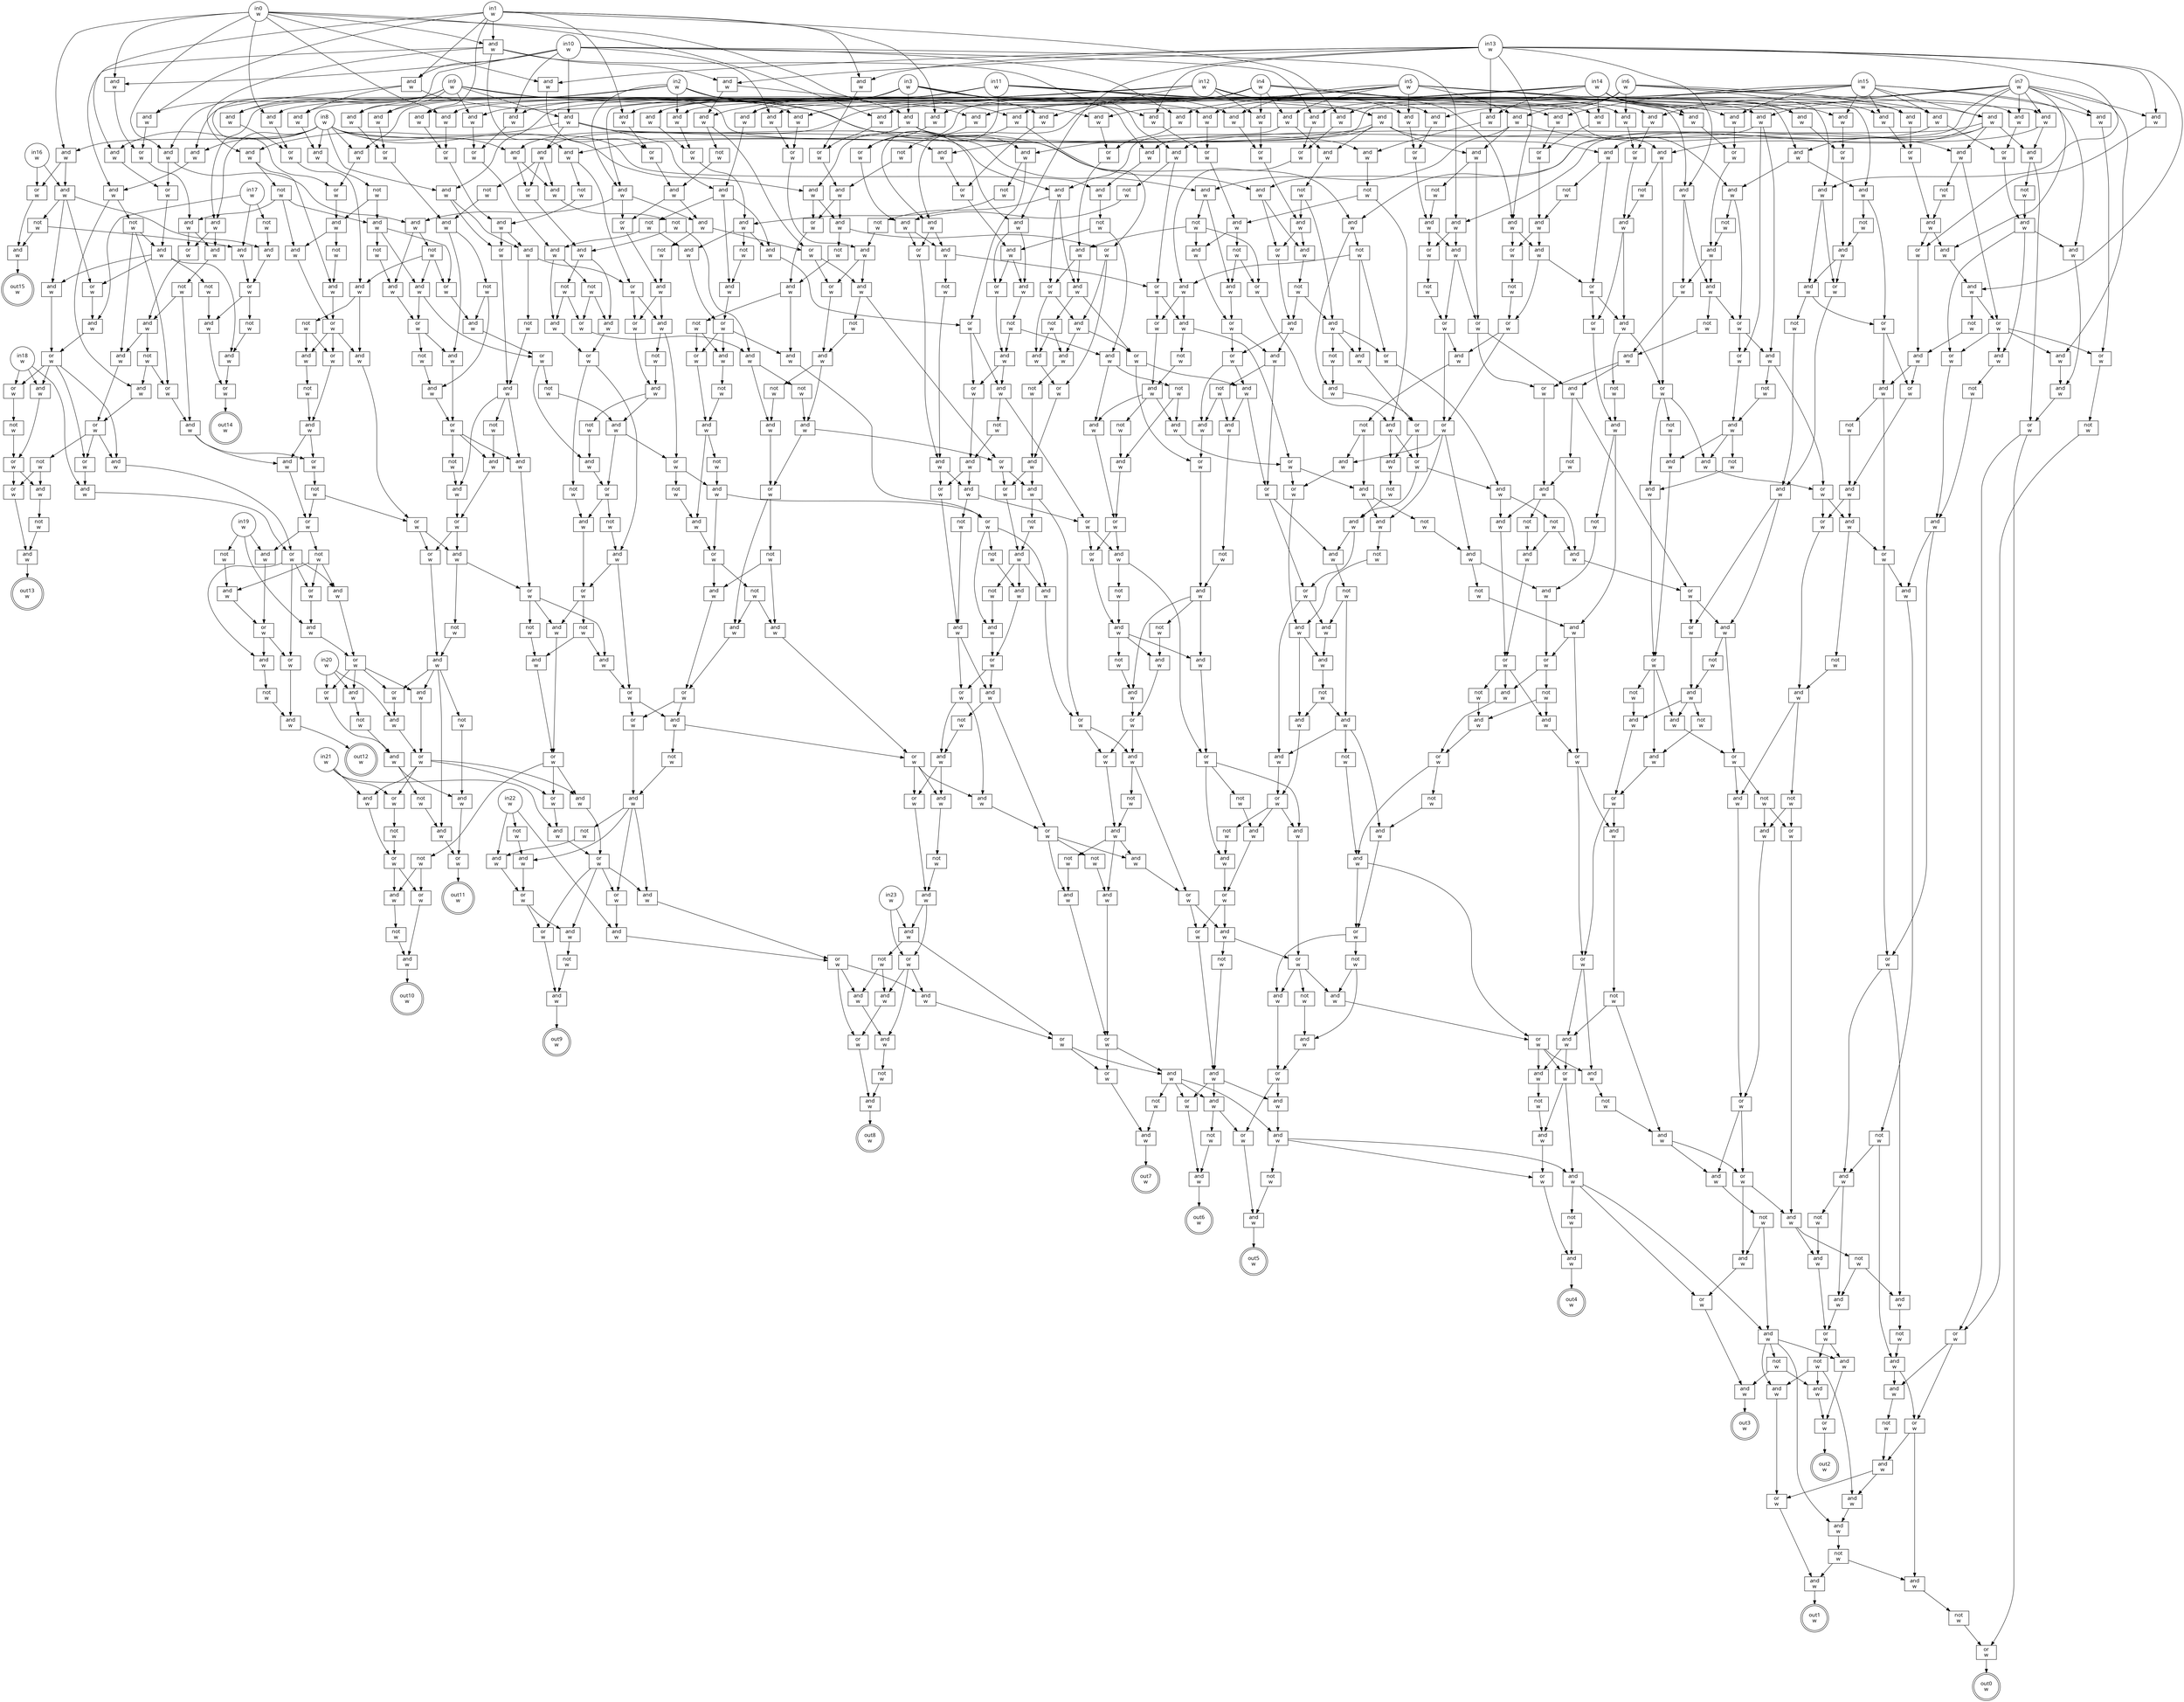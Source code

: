 digraph circuit{
	node [style = filled, fillcolor = white,shape=rect, fontname=geneva]
	g0 [label="in0\nw",shape=circle,fillcolor=white]
	g1 [label="in1\nw",shape=circle,fillcolor=white]
	g2 [label="in2\nw",shape=circle,fillcolor=white]
	g3 [label="in3\nw",shape=circle,fillcolor=white]
	g4 [label="in4\nw",shape=circle,fillcolor=white]
	g5 [label="in5\nw",shape=circle,fillcolor=white]
	g6 [label="in6\nw",shape=circle,fillcolor=white]
	g7 [label="in7\nw",shape=circle,fillcolor=white]
	g8 [label="in8\nw",shape=circle,fillcolor=white]
	g9 [label="in9\nw",shape=circle,fillcolor=white]
	g10 [label="in10\nw",shape=circle,fillcolor=white]
	g11 [label="in11\nw",shape=circle,fillcolor=white]
	g12 [label="in12\nw",shape=circle,fillcolor=white]
	g13 [label="in13\nw",shape=circle,fillcolor=white]
	g14 [label="in14\nw",shape=circle,fillcolor=white]
	g15 [label="in15\nw",shape=circle,fillcolor=white]
	g16 [label="in16\nw",shape=circle,fillcolor=white]
	g17 [label="in17\nw",shape=circle,fillcolor=white]
	g18 [label="in18\nw",shape=circle,fillcolor=white]
	g19 [label="in19\nw",shape=circle,fillcolor=white]
	g20 [label="in20\nw",shape=circle,fillcolor=white]
	g21 [label="in21\nw",shape=circle,fillcolor=white]
	g22 [label="in22\nw",shape=circle,fillcolor=white]
	g23 [label="in23\nw",shape=circle,fillcolor=white]
	g24 [label="not\nw",fillcolor=white]
	g25 [label="not\nw",fillcolor=white]
	g26 [label="not\nw",fillcolor=white]
	g27 [label="and\nw",fillcolor=white]
	g28 [label="and\nw",fillcolor=white]
	g29 [label="and\nw",fillcolor=white]
	g30 [label="and\nw",fillcolor=white]
	g31 [label="and\nw",fillcolor=white]
	g32 [label="and\nw",fillcolor=white]
	g33 [label="and\nw",fillcolor=white]
	g34 [label="and\nw",fillcolor=white]
	g35 [label="and\nw",fillcolor=white]
	g36 [label="and\nw",fillcolor=white]
	g37 [label="and\nw",fillcolor=white]
	g38 [label="and\nw",fillcolor=white]
	g39 [label="and\nw",fillcolor=white]
	g40 [label="and\nw",fillcolor=white]
	g41 [label="and\nw",fillcolor=white]
	g42 [label="and\nw",fillcolor=white]
	g43 [label="and\nw",fillcolor=white]
	g44 [label="or\nw",fillcolor=white]
	g45 [label="and\nw",fillcolor=white]
	g46 [label="and\nw",fillcolor=white]
	g47 [label="or\nw",fillcolor=white]
	g48 [label="and\nw",fillcolor=white]
	g49 [label="and\nw",fillcolor=white]
	g50 [label="not\nw",fillcolor=white]
	g51 [label="and\nw",fillcolor=white]
	g52 [label="and\nw",fillcolor=white]
	g53 [label="not\nw",fillcolor=white]
	g54 [label="and\nw",fillcolor=white]
	g55 [label="and\nw",fillcolor=white]
	g56 [label="and\nw",fillcolor=white]
	g57 [label="and\nw",fillcolor=white]
	g58 [label="and\nw",fillcolor=white]
	g59 [label="and\nw",fillcolor=white]
	g60 [label="and\nw",fillcolor=white]
	g61 [label="or\nw",fillcolor=white]
	g62 [label="and\nw",fillcolor=white]
	g63 [label="and\nw",fillcolor=white]
	g64 [label="not\nw",fillcolor=white]
	g65 [label="and\nw",fillcolor=white]
	g66 [label="and\nw",fillcolor=white]
	g67 [label="not\nw",fillcolor=white]
	g68 [label="and\nw",fillcolor=white]
	g69 [label="not\nw",fillcolor=white]
	g70 [label="and\nw",fillcolor=white]
	g71 [label="and\nw",fillcolor=white]
	g72 [label="or\nw",fillcolor=white]
	g73 [label="and\nw",fillcolor=white]
	g74 [label="and\nw",fillcolor=white]
	g75 [label="or\nw",fillcolor=white]
	g76 [label="or\nw",fillcolor=white]
	g77 [label="not\nw",fillcolor=white]
	g78 [label="or\nw",fillcolor=white]
	g79 [label="and\nw",fillcolor=white]
	g80 [label="and\nw",fillcolor=white]
	g81 [label="and\nw",fillcolor=white]
	g82 [label="or\nw",fillcolor=white]
	g83 [label="and\nw",fillcolor=white]
	g84 [label="and\nw",fillcolor=white]
	g85 [label="and\nw",fillcolor=white]
	g86 [label="or\nw",fillcolor=white]
	g87 [label="and\nw",fillcolor=white]
	g88 [label="not\nw",fillcolor=white]
	g89 [label="or\nw",fillcolor=white]
	g90 [label="and\nw",fillcolor=white]
	g91 [label="or\nw",fillcolor=white]
	g92 [label="not\nw",fillcolor=white]
	g93 [label="and\nw",fillcolor=white]
	g94 [label="and\nw",fillcolor=white]
	g95 [label="or\nw",fillcolor=white]
	g96 [label="or\nw",fillcolor=white]
	g97 [label="not\nw",fillcolor=white]
	g98 [label="or\nw",fillcolor=white]
	g99 [label="and\nw",fillcolor=white]
	g100 [label="and\nw",fillcolor=white]
	g101 [label="and\nw",fillcolor=white]
	g102 [label="and\nw",fillcolor=white]
	g103 [label="or\nw",fillcolor=white]
	g104 [label="and\nw",fillcolor=white]
	g105 [label="and\nw",fillcolor=white]
	g106 [label="or\nw",fillcolor=white]
	g107 [label="and\nw",fillcolor=white]
	g108 [label="not\nw",fillcolor=white]
	g109 [label="and\nw",fillcolor=white]
	g110 [label="not\nw",fillcolor=white]
	g111 [label="and\nw",fillcolor=white]
	g112 [label="and\nw",fillcolor=white]
	g113 [label="not\nw",fillcolor=white]
	g114 [label="and\nw",fillcolor=white]
	g115 [label="and\nw",fillcolor=white]
	g116 [label="or\nw",fillcolor=white]
	g117 [label="and\nw",fillcolor=white]
	g118 [label="or\nw",fillcolor=white]
	g119 [label="and\nw",fillcolor=white]
	g120 [label="not\nw",fillcolor=white]
	g121 [label="and\nw",fillcolor=white]
	g122 [label="and\nw",fillcolor=white]
	g123 [label="not\nw",fillcolor=white]
	g124 [label="and\nw",fillcolor=white]
	g125 [label="and\nw",fillcolor=white]
	g126 [label="and\nw",fillcolor=white]
	g127 [label="and\nw",fillcolor=white]
	g128 [label="not\nw",fillcolor=white]
	g129 [label="and\nw",fillcolor=white]
	g130 [label="or\nw",fillcolor=white]
	g131 [label="and\nw",fillcolor=white]
	g132 [label="and\nw",fillcolor=white]
	g133 [label="or\nw",fillcolor=white]
	g134 [label="and\nw",fillcolor=white]
	g135 [label="not\nw",fillcolor=white]
	g136 [label="or\nw",fillcolor=white]
	g137 [label="and\nw",fillcolor=white]
	g138 [label="not\nw",fillcolor=white]
	g139 [label="or\nw",fillcolor=white]
	g140 [label="and\nw",fillcolor=white]
	g141 [label="and\nw",fillcolor=white]
	g142 [label="and\nw",fillcolor=white]
	g143 [label="and\nw",fillcolor=white]
	g144 [label="or\nw",fillcolor=white]
	g145 [label="and\nw",fillcolor=white]
	g146 [label="and\nw",fillcolor=white]
	g147 [label="not\nw",fillcolor=white]
	g148 [label="and\nw",fillcolor=white]
	g149 [label="not\nw",fillcolor=white]
	g150 [label="and\nw",fillcolor=white]
	g151 [label="and\nw",fillcolor=white]
	g152 [label="or\nw",fillcolor=white]
	g153 [label="and\nw",fillcolor=white]
	g154 [label="and\nw",fillcolor=white]
	g155 [label="not\nw",fillcolor=white]
	g156 [label="and\nw",fillcolor=white]
	g157 [label="and\nw",fillcolor=white]
	g158 [label="and\nw",fillcolor=white]
	g159 [label="and\nw",fillcolor=white]
	g160 [label="or\nw",fillcolor=white]
	g161 [label="and\nw",fillcolor=white]
	g162 [label="not\nw",fillcolor=white]
	g163 [label="and\nw",fillcolor=white]
	g164 [label="and\nw",fillcolor=white]
	g165 [label="or\nw",fillcolor=white]
	g166 [label="or\nw",fillcolor=white]
	g167 [label="and\nw",fillcolor=white]
	g168 [label="not\nw",fillcolor=white]
	g169 [label="and\nw",fillcolor=white]
	g170 [label="not\nw",fillcolor=white]
	g171 [label="not\nw",fillcolor=white]
	g172 [label="or\nw",fillcolor=white]
	g173 [label="and\nw",fillcolor=white]
	g174 [label="and\nw",fillcolor=white]
	g175 [label="not\nw",fillcolor=white]
	g176 [label="or\nw",fillcolor=white]
	g177 [label="and\nw",fillcolor=white]
	g178 [label="not\nw",fillcolor=white]
	g179 [label="and\nw",fillcolor=white]
	g180 [label="and\nw",fillcolor=white]
	g181 [label="and\nw",fillcolor=white]
	g182 [label="and\nw",fillcolor=white]
	g183 [label="or\nw",fillcolor=white]
	g184 [label="and\nw",fillcolor=white]
	g185 [label="and\nw",fillcolor=white]
	g186 [label="and\nw",fillcolor=white]
	g187 [label="not\nw",fillcolor=white]
	g188 [label="or\nw",fillcolor=white]
	g189 [label="and\nw",fillcolor=white]
	g190 [label="and\nw",fillcolor=white]
	g191 [label="not\nw",fillcolor=white]
	g192 [label="and\nw",fillcolor=white]
	g193 [label="or\nw",fillcolor=white]
	g194 [label="not\nw",fillcolor=white]
	g195 [label="or\nw",fillcolor=white]
	g196 [label="and\nw",fillcolor=white]
	g197 [label="not\nw",fillcolor=white]
	g198 [label="not\nw",fillcolor=white]
	g199 [label="and\nw",fillcolor=white]
	g200 [label="not\nw",fillcolor=white]
	g201 [label="and\nw",fillcolor=white]
	g202 [label="not\nw",fillcolor=white]
	g203 [label="and\nw",fillcolor=white]
	g204 [label="not\nw",fillcolor=white]
	g205 [label="and\nw",fillcolor=white]
	g206 [label="not\nw",fillcolor=white]
	g207 [label="and\nw",fillcolor=white]
	g208 [label="or\nw",fillcolor=white]
	g209 [label="and\nw",fillcolor=white]
	g210 [label="and\nw",fillcolor=white]
	g211 [label="and\nw",fillcolor=white]
	g212 [label="or\nw",fillcolor=white]
	g213 [label="not\nw",fillcolor=white]
	g214 [label="and\nw",fillcolor=white]
	g215 [label="or\nw",fillcolor=white]
	g216 [label="and\nw",fillcolor=white]
	g217 [label="and\nw",fillcolor=white]
	g218 [label="not\nw",fillcolor=white]
	g219 [label="and\nw",fillcolor=white]
	g220 [label="not\nw",fillcolor=white]
	g221 [label="or\nw",fillcolor=white]
	g222 [label="and\nw",fillcolor=white]
	g223 [label="and\nw",fillcolor=white]
	g224 [label="not\nw",fillcolor=white]
	g225 [label="or\nw",fillcolor=white]
	g226 [label="and\nw",fillcolor=white]
	g227 [label="and\nw",fillcolor=white]
	g228 [label="or\nw",fillcolor=white]
	g229 [label="and\nw",fillcolor=white]
	g230 [label="and\nw",fillcolor=white]
	g231 [label="not\nw",fillcolor=white]
	g232 [label="and\nw",fillcolor=white]
	g233 [label="or\nw",fillcolor=white]
	g234 [label="or\nw",fillcolor=white]
	g235 [label="and\nw",fillcolor=white]
	g236 [label="not\nw",fillcolor=white]
	g237 [label="and\nw",fillcolor=white]
	g238 [label="or\nw",fillcolor=white]
	g239 [label="and\nw",fillcolor=white]
	g240 [label="and\nw",fillcolor=white]
	g241 [label="or\nw",fillcolor=white]
	g242 [label="and\nw",fillcolor=white]
	g243 [label="and\nw",fillcolor=white]
	g244 [label="or\nw",fillcolor=white]
	g245 [label="and\nw",fillcolor=white]
	g246 [label="or\nw",fillcolor=white]
	g247 [label="and\nw",fillcolor=white]
	g248 [label="and\nw",fillcolor=white]
	g249 [label="or\nw",fillcolor=white]
	g250 [label="and\nw",fillcolor=white]
	g251 [label="or\nw",fillcolor=white]
	g252 [label="and\nw",fillcolor=white]
	g253 [label="not\nw",fillcolor=white]
	g254 [label="or\nw",fillcolor=white]
	g255 [label="and\nw",fillcolor=white]
	g256 [label="not\nw",fillcolor=white]
	g257 [label="not\nw",fillcolor=white]
	g258 [label="or\nw",fillcolor=white]
	g259 [label="and\nw",fillcolor=white]
	g260 [label="not\nw",fillcolor=white]
	g261 [label="not\nw",fillcolor=white]
	g262 [label="and\nw",fillcolor=white]
	g263 [label="or\nw",fillcolor=white]
	g264 [label="not\nw",fillcolor=white]
	g265 [label="not\nw",fillcolor=white]
	g266 [label="or\nw",fillcolor=white]
	g267 [label="and\nw",fillcolor=white]
	g268 [label="not\nw",fillcolor=white]
	g269 [label="or\nw",fillcolor=white]
	g270 [label="not\nw",fillcolor=white]
	g271 [label="or\nw",fillcolor=white]
	g272 [label="and\nw",fillcolor=white]
	g273 [label="not\nw",fillcolor=white]
	g274 [label="or\nw",fillcolor=white]
	g275 [label="and\nw",fillcolor=white]
	g276 [label="and\nw",fillcolor=white]
	g277 [label="and\nw",fillcolor=white]
	g278 [label="and\nw",fillcolor=white]
	g279 [label="and\nw",fillcolor=white]
	g280 [label="and\nw",fillcolor=white]
	g281 [label="not\nw",fillcolor=white]
	g282 [label="or\nw",fillcolor=white]
	g283 [label="and\nw",fillcolor=white]
	g284 [label="not\nw",fillcolor=white]
	g285 [label="and\nw",fillcolor=white]
	g286 [label="and\nw",fillcolor=white]
	g287 [label="not\nw",fillcolor=white]
	g288 [label="and\nw",fillcolor=white]
	g289 [label="or\nw",fillcolor=white]
	g290 [label="and\nw",fillcolor=white]
	g291 [label="not\nw",fillcolor=white]
	g292 [label="or\nw",fillcolor=white]
	g293 [label="and\nw",fillcolor=white]
	g294 [label="or\nw",fillcolor=white]
	g295 [label="and\nw",fillcolor=white]
	g296 [label="and\nw",fillcolor=white]
	g297 [label="not\nw",fillcolor=white]
	g298 [label="and\nw",fillcolor=white]
	g299 [label="or\nw",fillcolor=white]
	g300 [label="not\nw",fillcolor=white]
	g301 [label="and\nw",fillcolor=white]
	g302 [label="or\nw",fillcolor=white]
	g303 [label="and\nw",fillcolor=white]
	g304 [label="not\nw",fillcolor=white]
	g305 [label="or\nw",fillcolor=white]
	g306 [label="and\nw",fillcolor=white]
	g307 [label="and\nw",fillcolor=white]
	g308 [label="and\nw",fillcolor=white]
	g309 [label="or\nw",fillcolor=white]
	g310 [label="and\nw",fillcolor=white]
	g311 [label="not\nw",fillcolor=white]
	g312 [label="and\nw",fillcolor=white]
	g313 [label="or\nw",fillcolor=white]
	g314 [label="or\nw",fillcolor=white]
	g315 [label="not\nw",fillcolor=white]
	g316 [label="and\nw",fillcolor=white]
	g317 [label="or\nw",fillcolor=white]
	g318 [label="and\nw",fillcolor=white]
	g319 [label="and\nw",fillcolor=white]
	g320 [label="and\nw",fillcolor=white]
	g321 [label="and\nw",fillcolor=white]
	g322 [label="and\nw",fillcolor=white]
	g323 [label="or\nw",fillcolor=white]
	g324 [label="and\nw",fillcolor=white]
	g325 [label="and\nw",fillcolor=white]
	g326 [label="or\nw",fillcolor=white]
	g327 [label="and\nw",fillcolor=white]
	g328 [label="and\nw",fillcolor=white]
	g329 [label="not\nw",fillcolor=white]
	g330 [label="and\nw",fillcolor=white]
	g331 [label="and\nw",fillcolor=white]
	g332 [label="or\nw",fillcolor=white]
	g333 [label="not\nw",fillcolor=white]
	g334 [label="and\nw",fillcolor=white]
	g335 [label="or\nw",fillcolor=white]
	g336 [label="and\nw",fillcolor=white]
	g337 [label="not\nw",fillcolor=white]
	g338 [label="and\nw",fillcolor=white]
	g339 [label="and\nw",fillcolor=white]
	g340 [label="not\nw",fillcolor=white]
	g341 [label="and\nw",fillcolor=white]
	g342 [label="and\nw",fillcolor=white]
	g343 [label="or\nw",fillcolor=white]
	g344 [label="and\nw",fillcolor=white]
	g345 [label="and\nw",fillcolor=white]
	g346 [label="or\nw",fillcolor=white]
	g347 [label="and\nw",fillcolor=white]
	g348 [label="or\nw",fillcolor=white]
	g349 [label="not\nw",fillcolor=white]
	g350 [label="or\nw",fillcolor=white]
	g351 [label="not\nw",fillcolor=white]
	g352 [label="and\nw",fillcolor=white]
	g353 [label="or\nw",fillcolor=white]
	g354 [label="and\nw",fillcolor=white]
	g355 [label="and\nw",fillcolor=white]
	g356 [label="not\nw",fillcolor=white]
	g357 [label="and\nw",fillcolor=white]
	g358 [label="or\nw",fillcolor=white]
	g359 [label="and\nw",fillcolor=white]
	g360 [label="and\nw",fillcolor=white]
	g361 [label="or\nw",fillcolor=white]
	g362 [label="and\nw",fillcolor=white]
	g363 [label="or\nw",fillcolor=white]
	g364 [label="not\nw",fillcolor=white]
	g365 [label="not\nw",fillcolor=white]
	g366 [label="and\nw",fillcolor=white]
	g367 [label="or\nw",fillcolor=white]
	g368 [label="and\nw",fillcolor=white]
	g369 [label="not\nw",fillcolor=white]
	g370 [label="and\nw",fillcolor=white]
	g371 [label="or\nw",fillcolor=white]
	g372 [label="not\nw",fillcolor=white]
	g373 [label="and\nw",fillcolor=white]
	g374 [label="not\nw",fillcolor=white]
	g375 [label="and\nw",fillcolor=white]
	g376 [label="and\nw",fillcolor=white]
	g377 [label="not\nw",fillcolor=white]
	g378 [label="and\nw",fillcolor=white]
	g379 [label="not\nw",fillcolor=white]
	g380 [label="and\nw",fillcolor=white]
	g381 [label="not\nw",fillcolor=white]
	g382 [label="and\nw",fillcolor=white]
	g383 [label="or\nw",fillcolor=white]
	g384 [label="and\nw",fillcolor=white]
	g385 [label="and\nw",fillcolor=white]
	g386 [label="not\nw",fillcolor=white]
	g387 [label="or\nw",fillcolor=white]
	g388 [label="and\nw",fillcolor=white]
	g389 [label="and\nw",fillcolor=white]
	g390 [label="not\nw",fillcolor=white]
	g391 [label="and\nw",fillcolor=white]
	g392 [label="or\nw",fillcolor=white]
	g393 [label="or\nw",fillcolor=white]
	g394 [label="and\nw",fillcolor=white]
	g395 [label="and\nw",fillcolor=white]
	g396 [label="or\nw",fillcolor=white]
	g397 [label="not\nw",fillcolor=white]
	g398 [label="and\nw",fillcolor=white]
	g399 [label="not\nw",fillcolor=white]
	g400 [label="or\nw",fillcolor=white]
	g401 [label="and\nw",fillcolor=white]
	g402 [label="or\nw",fillcolor=white]
	g403 [label="and\nw",fillcolor=white]
	g404 [label="and\nw",fillcolor=white]
	g405 [label="or\nw",fillcolor=white]
	g406 [label="and\nw",fillcolor=white]
	g407 [label="and\nw",fillcolor=white]
	g408 [label="not\nw",fillcolor=white]
	g409 [label="or\nw",fillcolor=white]
	g410 [label="and\nw",fillcolor=white]
	g411 [label="not\nw",fillcolor=white]
	g412 [label="and\nw",fillcolor=white]
	g413 [label="or\nw",fillcolor=white]
	g414 [label="not\nw",fillcolor=white]
	g415 [label="or\nw",fillcolor=white]
	g416 [label="and\nw",fillcolor=white]
	g417 [label="or\nw",fillcolor=white]
	g418 [label="and\nw",fillcolor=white]
	g419 [label="not\nw",fillcolor=white]
	g420 [label="and\nw",fillcolor=white]
	g421 [label="or\nw",fillcolor=white]
	g422 [label="and\nw",fillcolor=white]
	g423 [label="not\nw",fillcolor=white]
	g424 [label="or\nw",fillcolor=white]
	g425 [label="and\nw",fillcolor=white]
	g426 [label="or\nw",fillcolor=white]
	g427 [label="and\nw",fillcolor=white]
	g428 [label="and\nw",fillcolor=white]
	g429 [label="or\nw",fillcolor=white]
	g430 [label="and\nw",fillcolor=white]
	g431 [label="not\nw",fillcolor=white]
	g432 [label="or\nw",fillcolor=white]
	g433 [label="and\nw",fillcolor=white]
	g434 [label="not\nw",fillcolor=white]
	g435 [label="and\nw",fillcolor=white]
	g436 [label="or\nw",fillcolor=white]
	g437 [label="and\nw",fillcolor=white]
	g438 [label="and\nw",fillcolor=white]
	g439 [label="or\nw",fillcolor=white]
	g440 [label="not\nw",fillcolor=white]
	g441 [label="or\nw",fillcolor=white]
	g442 [label="and\nw",fillcolor=white]
	g443 [label="and\nw",fillcolor=white]
	g444 [label="and\nw",fillcolor=white]
	g445 [label="not\nw",fillcolor=white]
	g446 [label="and\nw",fillcolor=white]
	g447 [label="or\nw",fillcolor=white]
	g448 [label="or\nw",fillcolor=white]
	g449 [label="and\nw",fillcolor=white]
	g450 [label="or\nw",fillcolor=white]
	g451 [label="not\nw",fillcolor=white]
	g452 [label="not\nw",fillcolor=white]
	g453 [label="and\nw",fillcolor=white]
	g454 [label="and\nw",fillcolor=white]
	g455 [label="or\nw",fillcolor=white]
	g456 [label="and\nw",fillcolor=white]
	g457 [label="and\nw",fillcolor=white]
	g458 [label="or\nw",fillcolor=white]
	g459 [label="and\nw",fillcolor=white]
	g460 [label="or\nw",fillcolor=white]
	g461 [label="not\nw",fillcolor=white]
	g462 [label="or\nw",fillcolor=white]
	g463 [label="not\nw",fillcolor=white]
	g464 [label="and\nw",fillcolor=white]
	g465 [label="or\nw",fillcolor=white]
	g466 [label="and\nw",fillcolor=white]
	g467 [label="or\nw",fillcolor=white]
	g468 [label="and\nw",fillcolor=white]
	g469 [label="and\nw",fillcolor=white]
	g470 [label="or\nw",fillcolor=white]
	g471 [label="and\nw",fillcolor=white]
	g472 [label="not\nw",fillcolor=white]
	g473 [label="or\nw",fillcolor=white]
	g474 [label="and\nw",fillcolor=white]
	g475 [label="and\nw",fillcolor=white]
	g476 [label="or\nw",fillcolor=white]
	g477 [label="not\nw",fillcolor=white]
	g478 [label="and\nw",fillcolor=white]
	g479 [label="or\nw",fillcolor=white]
	g480 [label="not\nw",fillcolor=white]
	g481 [label="not\nw",fillcolor=white]
	g482 [label="or\nw",fillcolor=white]
	g483 [label="and\nw",fillcolor=white]
	g484 [label="and\nw",fillcolor=white]
	g485 [label="not\nw",fillcolor=white]
	g486 [label="or\nw",fillcolor=white]
	g487 [label="and\nw",fillcolor=white]
	g488 [label="and\nw",fillcolor=white]
	g489 [label="or\nw",fillcolor=white]
	g490 [label="not\nw",fillcolor=white]
	g491 [label="not\nw",fillcolor=white]
	g492 [label="and\nw",fillcolor=white]
	g493 [label="or\nw",fillcolor=white]
	g494 [label="and\nw",fillcolor=white]
	g495 [label="not\nw",fillcolor=white]
	g496 [label="and\nw",fillcolor=white]
	g497 [label="or\nw",fillcolor=white]
	g498 [label="and\nw",fillcolor=white]
	g499 [label="not\nw",fillcolor=white]
	g500 [label="and\nw",fillcolor=white]
	g501 [label="or\nw",fillcolor=white]
	g502 [label="or\nw",fillcolor=white]
	g503 [label="and\nw",fillcolor=white]
	g504 [label="and\nw",fillcolor=white]
	g505 [label="or\nw",fillcolor=white]
	g506 [label="not\nw",fillcolor=white]
	g507 [label="and\nw",fillcolor=white]
	g508 [label="not\nw",fillcolor=white]
	g509 [label="or\nw",fillcolor=white]
	g510 [label="and\nw",fillcolor=white]
	g511 [label="and\nw",fillcolor=white]
	g512 [label="or\nw",fillcolor=white]
	g513 [label="and\nw",fillcolor=white]
	g514 [label="or\nw",fillcolor=white]
	g515 [label="and\nw",fillcolor=white]
	g516 [label="and\nw",fillcolor=white]
	g517 [label="or\nw",fillcolor=white]
	g518 [label="and\nw",fillcolor=white]
	g519 [label="and\nw",fillcolor=white]
	g520 [label="not\nw",fillcolor=white]
	g521 [label="or\nw",fillcolor=white]
	g522 [label="and\nw",fillcolor=white]
	g523 [label="and\nw",fillcolor=white]
	g524 [label="not\nw",fillcolor=white]
	g525 [label="or\nw",fillcolor=white]
	g526 [label="and\nw",fillcolor=white]
	g527 [label="not\nw",fillcolor=white]
	g528 [label="or\nw",fillcolor=white]
	g529 [label="and\nw",fillcolor=white]
	g530 [label="or\nw",fillcolor=white]
	g531 [label="and\nw",fillcolor=white]
	g532 [label="not\nw",fillcolor=white]
	g533 [label="or\nw",fillcolor=white]
	g534 [label="and\nw",fillcolor=white]
	g535 [label="and\nw",fillcolor=white]
	g536 [label="not\nw",fillcolor=white]
	g537 [label="or\nw",fillcolor=white]
	g538 [label="and\nw",fillcolor=white]
	g539 [label="not\nw",fillcolor=white]
	g540 [label="not\nw",fillcolor=white]
	g541 [label="or\nw",fillcolor=white]
	g542 [label="and\nw",fillcolor=white]
	g543 [label="and\nw",fillcolor=white]
	g544 [label="not\nw",fillcolor=white]
	g545 [label="or\nw",fillcolor=white]
	g546 [label="and\nw",fillcolor=white]
	g547 [label="not\nw",fillcolor=white]
	g548 [label="and\nw",fillcolor=white]
	g549 [label="and\nw",fillcolor=white]
	g550 [label="not\nw",fillcolor=white]
	g551 [label="and\nw",fillcolor=white]
	g552 [label="or\nw",fillcolor=white]
	g553 [label="and\nw",fillcolor=white]
	g554 [label="not\nw",fillcolor=white]
	g555 [label="and\nw",fillcolor=white]
	g556 [label="or\nw",fillcolor=white]
	g557 [label="and\nw",fillcolor=white]
	g558 [label="not\nw",fillcolor=white]
	g559 [label="or\nw",fillcolor=white]
	g560 [label="and\nw",fillcolor=white]
	g561 [label="and\nw",fillcolor=white]
	g562 [label="or\nw",fillcolor=white]
	g563 [label="and\nw",fillcolor=white]
	g564 [label="and\nw",fillcolor=white]
	g565 [label="or\nw",fillcolor=white]
	g566 [label="not\nw",fillcolor=white]
	g567 [label="and\nw",fillcolor=white]
	g568 [label="or\nw",fillcolor=white]
	g569 [label="and\nw",fillcolor=white]
	g570 [label="not\nw",fillcolor=white]
	g571 [label="or\nw",fillcolor=white]
	g572 [label="and\nw",fillcolor=white]
	g573 [label="and\nw",fillcolor=white]
	g574 [label="or\nw",fillcolor=white]
	g575 [label="or\nw",fillcolor=white]
	g576 [label="and\nw",fillcolor=white]
	g577 [label="and\nw",fillcolor=white]
	g578 [label="or\nw",fillcolor=white]
	g579 [label="not\nw",fillcolor=white]
	g580 [label="and\nw",fillcolor=white]
	g581 [label="or\nw",fillcolor=white]
	g582 [label="and\nw",fillcolor=white]
	g583 [label="or\nw",fillcolor=white]
	g584 [label="and\nw",fillcolor=white]
	g585 [label="and\nw",fillcolor=white]
	g586 [label="or\nw",fillcolor=white]
	g587 [label="and\nw",fillcolor=white]
	g588 [label="not\nw",fillcolor=white]
	g589 [label="or\nw",fillcolor=white]
	g590 [label="and\nw",fillcolor=white]
	g591 [label="and\nw",fillcolor=white]
	g592 [label="and\nw",fillcolor=white]
	g593 [label="or\nw",fillcolor=white]
	g594 [label="and\nw",fillcolor=white]
	g595 [label="and\nw",fillcolor=white]
	g596 [label="not\nw",fillcolor=white]
	g597 [label="not\nw",fillcolor=white]
	g598 [label="and\nw",fillcolor=white]
	g599 [label="and\nw",fillcolor=white]
	g600 [label="not\nw",fillcolor=white]
	g601 [label="and\nw",fillcolor=white]
	g602 [label="or\nw",fillcolor=white]
	g603 [label="and\nw",fillcolor=white]
	g604 [label="not\nw",fillcolor=white]
	g605 [label="and\nw",fillcolor=white]
	g606 [label="or\nw",fillcolor=white]
	g607 [label="not\nw",fillcolor=white]
	g608 [label="and\nw",fillcolor=white]
	g609 [label="or\nw",fillcolor=white]
	g610 [label="or\nw",fillcolor=white]
	g611 [label="and\nw",fillcolor=white]
	g612 [label="not\nw",fillcolor=white]
	g613 [label="and\nw",fillcolor=white]
	g614 [label="or\nw",fillcolor=white]
	g615 [label="and\nw",fillcolor=white]
	g616 [label="and\nw",fillcolor=white]
	g617 [label="not\nw",fillcolor=white]
	g618 [label="and\nw",fillcolor=white]
	g619 [label="and\nw",fillcolor=white]
	g620 [label="and\nw",fillcolor=white]
	g621 [label="not\nw",fillcolor=white]
	g622 [label="and\nw",fillcolor=white]
	g623 [label="or\nw",fillcolor=white]
	g624 [label="not\nw",fillcolor=white]
	g625 [label="and\nw",fillcolor=white]
	g626 [label="or\nw",fillcolor=white]
	g627 [label="not\nw",fillcolor=white]
	g628 [label="not\nw",fillcolor=white]
	g629 [label="and\nw",fillcolor=white]
	g630 [label="or\nw",fillcolor=white]
	g631 [label="not\nw",fillcolor=white]
	g632 [label="or\nw",fillcolor=white]
	g633 [label="and\nw",fillcolor=white]
	g634 [label="and\nw",fillcolor=white]
	g635 [label="or\nw",fillcolor=white]
	g636 [label="and\nw",fillcolor=white]
	g637 [label="not\nw",fillcolor=white]
	g638 [label="or\nw",fillcolor=white]
	g639 [label="and\nw",fillcolor=white]
	g640 [label="and\nw",fillcolor=white]
	g641 [label="and\nw",fillcolor=white]
	g642 [label="or\nw",fillcolor=white]
	g643 [label="and\nw",fillcolor=white]
	g644 [label="and\nw",fillcolor=white]
	g645 [label="not\nw",fillcolor=white]
	g646 [label="and\nw",fillcolor=white]
	g647 [label="or\nw",fillcolor=white]
	g648 [label="not\nw",fillcolor=white]
	g649 [label="and\nw",fillcolor=white]
	g650 [label="or\nw",fillcolor=white]
	g651 [label="or\nw",fillcolor=white]
	g652 [label="and\nw",fillcolor=white]
	g653 [label="not\nw",fillcolor=white]
	g654 [label="and\nw",fillcolor=white]
	g655 [label="not\nw",fillcolor=white]
	g656 [label="not\nw",fillcolor=white]
	g657 [label="or\nw",fillcolor=white]
	g658 [label="and\nw",fillcolor=white]
	g659 [label="and\nw",fillcolor=white]
	g660 [label="not\nw",fillcolor=white]
	g661 [label="or\nw",fillcolor=white]
	g662 [label="and\nw",fillcolor=white]
	g663 [label="and\nw",fillcolor=white]
	g664 [label="not\nw",fillcolor=white]
	g665 [label="or\nw",fillcolor=white]
	g666 [label="and\nw",fillcolor=white]
	g667 [label="or\nw",fillcolor=white]
	g668 [label="and\nw",fillcolor=white]
	g669 [label="and\nw",fillcolor=white]
	g670 [label="or\nw",fillcolor=white]
	g671 [label="not\nw",fillcolor=white]
	g672 [label="and\nw",fillcolor=white]
	g673 [label="or\nw",fillcolor=white]
	g674 [label="and\nw",fillcolor=white]
	g675 [label="and\nw",fillcolor=white]
	g676 [label="not\nw",fillcolor=white]
	g677 [label="and\nw",fillcolor=white]
	g678 [label="and\nw",fillcolor=white]
	g679 [label="or\nw",fillcolor=white]
	g680 [label="and\nw",fillcolor=white]
	g681 [label="and\nw",fillcolor=white]
	g682 [label="or\nw",fillcolor=white]
	g683 [label="or\nw",fillcolor=white]
	g684 [label="and\nw",fillcolor=white]
	g685 [label="or\nw",fillcolor=white]
	g686 [label="and\nw",fillcolor=white]
	g687 [label="and\nw",fillcolor=white]
	g688 [label="or\nw",fillcolor=white]
	g689 [label="and\nw",fillcolor=white]
	g690 [label="not\nw",fillcolor=white]
	g691 [label="or\nw",fillcolor=white]
	g692 [label="and\nw",fillcolor=white]
	g693 [label="and\nw",fillcolor=white]
	g694 [label="not\nw",fillcolor=white]
	g695 [label="and\nw",fillcolor=white]
	g696 [label="and\nw",fillcolor=white]
	g697 [label="not\nw",fillcolor=white]
	g698 [label="or\nw",fillcolor=white]
	g699 [label="and\nw",fillcolor=white]
	g700 [label="and\nw",fillcolor=white]
	g701 [label="and\nw",fillcolor=white]
	g702 [label="not\nw",fillcolor=white]
	g703 [label="and\nw",fillcolor=white]
	g704 [label="or\nw",fillcolor=white]
	g705 [label="not\nw",fillcolor=white]
	g706 [label="and\nw",fillcolor=white]
	g707 [label="not\nw",fillcolor=white]
	g708 [label="and\nw",fillcolor=white]
	g709 [label="or\nw",fillcolor=white]
	g710 [label="and\nw",fillcolor=white]
	g711 [label="not\nw",fillcolor=white]
	g712 [label="and\nw",fillcolor=white]
	g713 [label="and\nw",fillcolor=white]
	g714 [label="not\nw",fillcolor=white]
	g715 [label="and\nw",fillcolor=white]
	g716 [label="or\nw",fillcolor=white]
	g717 [label="not\nw",fillcolor=white]
	g718 [label="and\nw",fillcolor=white]
	g719 [label="and\nw",fillcolor=white]
	g720 [label="not\nw",fillcolor=white]
	g721 [label="and\nw",fillcolor=white]
	g722 [label="or\nw",fillcolor=white]
	g723 [label="or\nw",fillcolor=white]
	g724 [label="and\nw",fillcolor=white]
	g725 [label="or\nw",fillcolor=white]
	g726 [label="and\nw",fillcolor=white]
	g727 [label="or\nw",fillcolor=white]
	g728 [label="not\nw",fillcolor=white]
	g729 [label="and\nw",fillcolor=white]
	g730 [label="and\nw",fillcolor=white]
	g731 [label="or\nw",fillcolor=white]
	g732 [label="and\nw",fillcolor=white]
	g733 [label="or\nw",fillcolor=white]
	g734 [label="and\nw",fillcolor=white]
	g735 [label="and\nw",fillcolor=white]
	g736 [label="and\nw",fillcolor=white]
	g737 [label="or\nw",fillcolor=white]
	g738 [label="and\nw",fillcolor=white]
	g739 [label="not\nw",fillcolor=white]
	g740 [label="and\nw",fillcolor=white]
	g741 [label="and\nw",fillcolor=white]
	g742 [label="not\nw",fillcolor=white]
	g743 [label="or\nw",fillcolor=white]
	g744 [label="not\nw",fillcolor=white]
	g745 [label="and\nw",fillcolor=white]
	g746 [label="and\nw",fillcolor=white]
	g747 [label="or\nw",fillcolor=white]
	g748 [label="not\nw",fillcolor=white]
	g749 [label="and\nw",fillcolor=white]
	g750 [label="not\nw",fillcolor=white]
	g751 [label="and\nw",fillcolor=white]
	g752 [label="not\nw",fillcolor=white]
	g753 [label="and\nw",fillcolor=white]
	g754 [label="out0\nw",shape=doublecircle,fillcolor=white]
	g755 [label="out1\nw",shape=doublecircle,fillcolor=white]
	g756 [label="out2\nw",shape=doublecircle,fillcolor=white]
	g757 [label="out3\nw",shape=doublecircle,fillcolor=white]
	g758 [label="out4\nw",shape=doublecircle,fillcolor=white]
	g759 [label="out5\nw",shape=doublecircle,fillcolor=white]
	g760 [label="out6\nw",shape=doublecircle,fillcolor=white]
	g761 [label="out7\nw",shape=doublecircle,fillcolor=white]
	g762 [label="out8\nw",shape=doublecircle,fillcolor=white]
	g763 [label="out9\nw",shape=doublecircle,fillcolor=white]
	g764 [label="out10\nw",shape=doublecircle,fillcolor=white]
	g765 [label="out11\nw",shape=doublecircle,fillcolor=white]
	g766 [label="out12\nw",shape=doublecircle,fillcolor=white]
	g767 [label="out13\nw",shape=doublecircle,fillcolor=white]
	g768 [label="out14\nw",shape=doublecircle,fillcolor=white]
	g769 [label="out15\nw",shape=doublecircle,fillcolor=white]
	edge [fontname=Geneva,fontcolor=forestgreen]
	g0->g325
	g0->g334
	g0->g338
	g0->g382
	g0->g404
	g0->g435
	g0->g466
	g0->g513
	g0->g582
	g1->g276
	g1->g277
	g1->g278
	g1->g318
	g1->g319
	g1->g320
	g1->g321
	g1->g322
	g1->g338
	g2->g179
	g2->g180
	g2->g181
	g2->g182
	g2->g184
	g2->g207
	g2->g216
	g2->g227
	g2->g240
	g3->g141
	g3->g142
	g3->g143
	g3->g145
	g3->g150
	g3->g151
	g3->g153
	g3->g157
	g3->g158
	g3->g159
	g3->g161
	g3->g184
	g3->g279
	g4->g100
	g4->g101
	g4->g102
	g4->g104
	g4->g114
	g4->g115
	g4->g124
	g4->g125
	g4->g126
	g4->g129
	g4->g145
	g5->g58
	g5->g59
	g5->g60
	g5->g62
	g5->g70
	g5->g71
	g5->g79
	g5->g80
	g5->g81
	g5->g104
	g5->g127
	g6->g40
	g6->g41
	g6->g42
	g6->g43
	g6->g45
	g6->g46
	g6->g48
	g6->g56
	g6->g57
	g6->g62
	g7->g32
	g7->g33
	g7->g34
	g7->g35
	g7->g36
	g7->g37
	g7->g38
	g7->g39
	g7->g48
	g7->g84
	g7->g93
	g8->g31
	g8->g32
	g8->g40
	g8->g58
	g8->g100
	g8->g141
	g8->g154
	g8->g179
	g8->g276
	g8->g280
	g8->g325
	g9->g30
	g9->g31
	g9->g34
	g9->g41
	g9->g59
	g9->g101
	g9->g142
	g9->g180
	g9->g277
	g9->g334
	g10->g30
	g10->g35
	g10->g42
	g10->g60
	g10->g102
	g10->g143
	g10->g182
	g10->g278
	g10->g382
	g11->g29
	g11->g36
	g11->g45
	g11->g70
	g11->g114
	g11->g150
	g11->g181
	g11->g318
	g11->g404
	g12->g29
	g12->g33
	g12->g46
	g12->g71
	g12->g115
	g12->g151
	g12->g207
	g12->g319
	g12->g376
	g12->g435
	g13->g28
	g13->g37
	g13->g56
	g13->g79
	g13->g85
	g13->g124
	g13->g157
	g13->g216
	g13->g320
	g13->g375
	g13->g466
	g14->g27
	g14->g28
	g14->g38
	g14->g57
	g14->g80
	g14->g125
	g14->g158
	g14->g227
	g14->g321
	g14->g378
	g14->g513
	g15->g27
	g15->g39
	g15->g43
	g15->g55
	g15->g81
	g15->g129
	g15->g159
	g15->g240
	g15->g322
	g15->g582
	g16->g326
	g16->g327
	g17->g26
	g17->g331
	g17->g344
	g18->g347
	g18->g348
	g18->g394
	g19->g25
	g19->g418
	g19->g427
	g20->g430
	g20->g432
	g20->g456
	g21->g459
	g21->g460
	g21->g503
	g22->g24
	g22->g563
	g22->g567
	g23->g667
	g23->g669
	g24->g561
	g25->g420
	g26->g328
	g27->g52
	g27->g68
	g27->g126
	g27->g205
	g27->g380
	g28->g203
	g29->g49
	g29->g66
	g29->g112
	g29->g201
	g29->g373
	g30->g63
	g30->g105
	g30->g146
	g30->g185
	g30->g354
	g31->g339
	g32->g152
	g33->g153
	g33->g166
	g33->g167
	g34->g118
	g34->g119
	g35->g74
	g35->g76
	g36->g47
	g37->g98
	g38->g44
	g39->g91
	g40->g516
	g40->g541
	g41->g61
	g42->g323
	g43->g44
	g43->g285
	g44->g54
	g45->g72
	g46->g47
	g47->g51
	g48->g49
	g48->g52
	g49->g50
	g49->g246
	g50->g51
	g51->g245
	g51->g266
	g52->g53
	g52->g95
	g53->g54
	g54->g55
	g54->g87
	g54->g89
	g55->g94
	g56->g132
	g56->g139
	g57->g82
	g58->g186
	g58->g188
	g59->g103
	g60->g61
	g61->g65
	g62->g63
	g62->g66
	g62->g68
	g63->g64
	g63->g232
	g64->g65
	g64->g230
	g64->g238
	g65->g106
	g65->g107
	g66->g67
	g66->g75
	g67->g73
	g68->g69
	g68->g86
	g69->g83
	g70->g116
	g71->g72
	g72->g73
	g73->g74
	g73->g76
	g74->g75
	g74->g78
	g75->g174
	g75->g176
	g76->g77
	g77->g78
	g78->g272
	g78->g274
	g79->g164
	g79->g172
	g80->g130
	g81->g82
	g82->g83
	g83->g84
	g83->g98
	g84->g85
	g85->g86
	g85->g97
	g86->g87
	g86->g89
	g86->g91
	g86->g93
	g87->g88
	g88->g90
	g89->g90
	g90->g252
	g90->g254
	g91->g92
	g92->g96
	g93->g94
	g94->g95
	g95->g96
	g95->g743
	g96->g709
	g96->g710
	g97->g99
	g98->g99
	g99->g134
	g99->g136
	g100->g438
	g100->g441
	g101->g144
	g102->g103
	g103->g111
	g104->g105
	g104->g112
	g105->g106
	g105->g107
	g105->g110
	g106->g109
	g106->g518
	g107->g108
	g107->g521
	g108->g109
	g108->g519
	g109->g533
	g110->g111
	g111->g471
	g111->g473
	g112->g113
	g113->g117
	g113->g122
	g114->g585
	g114->g632
	g115->g116
	g116->g117
	g117->g118
	g117->g119
	g118->g121
	g119->g120
	g120->g121
	g120->g122
	g121->g234
	g121->g235
	g122->g123
	g122->g288
	g122->g294
	g123->g286
	g124->g243
	g124->g269
	g125->g160
	g126->g127
	g126->g161
	g127->g128
	g127->g133
	g128->g131
	g129->g130
	g130->g131
	g131->g132
	g131->g139
	g132->g133
	g132->g138
	g133->g134
	g133->g136
	g134->g135
	g134->g251
	g135->g137
	g136->g137
	g137->g250
	g137->g258
	g138->g140
	g139->g140
	g140->g303
	g140->g305
	g141->g282
	g142->g183
	g143->g144
	g144->g148
	g145->g146
	g146->g147
	g146->g211
	g146->g214
	g147->g148
	g147->g210
	g148->g149
	g148->g192
	g149->g190
	g149->g195
	g150->g208
	g151->g152
	g152->g156
	g153->g154
	g154->g155
	g155->g156
	g155->g219
	g156->g217
	g156->g221
	g157->g228
	g158->g241
	g159->g160
	g160->g163
	g161->g162
	g161->g165
	g162->g163
	g163->g164
	g163->g172
	g164->g165
	g164->g171
	g165->g166
	g165->g167
	g166->g169
	g167->g168
	g167->g249
	g168->g169
	g169->g170
	g169->g248
	g169->g262
	g170->g247
	g171->g173
	g172->g173
	g173->g174
	g173->g176
	g174->g175
	g174->g302
	g175->g177
	g176->g177
	g177->g178
	g177->g296
	g177->g301
	g178->g298
	g179->g385
	g179->g387
	g180->g405
	g181->g336
	g181->g469
	g181->g482
	g182->g183
	g183->g199
	g184->g185
	g184->g201
	g184->g203
	g184->g205
	g185->g186
	g185->g188
	g185->g198
	g186->g187
	g187->g189
	g187->g196
	g188->g189
	g189->g190
	g189->g191
	g190->g193
	g191->g192
	g191->g195
	g192->g193
	g193->g194
	g193->g496
	g194->g494
	g195->g196
	g196->g197
	g196->g478
	g197->g475
	g198->g199
	g199->g200
	g199->g368
	g200->g362
	g200->g370
	g201->g202
	g201->g212
	g202->g209
	g203->g204
	g204->g229
	g204->g239
	g205->g206
	g205->g244
	g206->g242
	g207->g208
	g208->g209
	g209->g210
	g209->g211
	g209->g213
	g210->g215
	g211->g212
	g212->g223
	g212->g225
	g213->g214
	g214->g215
	g215->g543
	g215->g545
	g215->g546
	g216->g217
	g216->g221
	g217->g218
	g218->g219
	g218->g222
	g219->g220
	g219->g591
	g220->g592
	g220->g629
	g221->g222
	g222->g223
	g222->g225
	g223->g224
	g223->g635
	g224->g226
	g225->g226
	g226->g634
	g226->g657
	g227->g228
	g228->g229
	g229->g230
	g229->g231
	g230->g233
	g231->g232
	g231->g238
	g232->g233
	g233->g234
	g233->g235
	g234->g237
	g234->g522
	g235->g236
	g235->g525
	g236->g237
	g236->g523
	g237->g530
	g238->g239
	g239->g290
	g239->g292
	g240->g241
	g241->g242
	g242->g243
	g242->g269
	g243->g244
	g243->g271
	g244->g245
	g244->g266
	g245->g246
	g245->g265
	g246->g247
	g246->g248
	g246->g261
	g247->g263
	g248->g249
	g249->g250
	g249->g258
	g250->g251
	g250->g257
	g251->g252
	g251->g254
	g252->g253
	g253->g255
	g253->g708
	g254->g255
	g254->g706
	g255->g256
	g255->g703
	g256->g701
	g257->g259
	g258->g259
	g259->g260
	g259->g310
	g260->g312
	g260->g314
	g261->g262
	g262->g263
	g263->g264
	g263->g308
	g263->g316
	g264->g307
	g265->g267
	g266->g267
	g267->g268
	g267->g601
	g268->g599
	g269->g270
	g270->g271
	g271->g272
	g271->g274
	g272->g273
	g273->g275
	g273->g594
	g274->g275
	g274->g595
	g274->g598
	g275->g614
	g276->g335
	g277->g383
	g278->g279
	g278->g282
	g278->g285
	g279->g280
	g280->g281
	g281->g283
	g281->g359
	g282->g283
	g283->g284
	g283->g357
	g284->g355
	g285->g286
	g285->g287
	g286->g289
	g287->g288
	g287->g294
	g287->g324
	g288->g289
	g289->g290
	g289->g292
	g290->g291
	g291->g293
	g292->g293
	g292->g295
	g293->g526
	g293->g528
	g294->g295
	g295->g296
	g295->g297
	g296->g299
	g297->g298
	g297->g301
	g298->g299
	g299->g300
	g299->g603
	g299->g608
	g300->g605
	g301->g302
	g302->g303
	g302->g305
	g303->g304
	g303->g309
	g304->g306
	g305->g306
	g306->g307
	g306->g308
	g306->g315
	g307->g317
	g308->g309
	g309->g310
	g309->g311
	g310->g313
	g311->g312
	g311->g314
	g312->g313
	g313->g696
	g313->g698
	g314->g700
	g315->g316
	g316->g317
	g317->g610
	g317->g611
	g318->g436
	g319->g467
	g320->g514
	g321->g583
	g322->g323
	g323->g324
	g324->g587
	g324->g589
	g325->g326
	g325->g327
	g326->g330
	g327->g328
	g327->g329
	g327->g343
	g327->g345
	g328->g332
	g329->g330
	g329->g331
	g330->g769
	g331->g332
	g332->g333
	g332->g352
	g333->g342
	g334->g335
	g334->g336
	g335->g341
	g336->g337
	g336->g366
	g337->g360
	g337->g361
	g337->g406
	g338->g339
	g338->g354
	g338->g373
	g338->g375
	g338->g380
	g339->g340
	g339->g391
	g340->g341
	g340->g389
	g340->g402
	g341->g342
	g341->g343
	g341->g345
	g341->g351
	g342->g353
	g343->g344
	g344->g346
	g345->g346
	g346->g347
	g346->g348
	g346->g393
	g346->g395
	g347->g350
	g348->g349
	g349->g350
	g350->g398
	g350->g400
	g351->g352
	g352->g353
	g353->g768
	g354->g355
	g354->g356
	g355->g358
	g356->g357
	g356->g359
	g356->g384
	g357->g358
	g358->g407
	g358->g409
	g358->g410
	g359->g360
	g359->g361
	g359->g365
	g360->g363
	g360->g367
	g361->g362
	g362->g363
	g363->g364
	g363->g492
	g364->g488
	g365->g366
	g366->g367
	g367->g368
	g367->g369
	g368->g371
	g369->g370
	g370->g371
	g371->g372
	g371->g444
	g371->g446
	g372->g443
	g373->g374
	g373->g439
	g374->g437
	g375->g376
	g375->g378
	g376->g377
	g376->g470
	g377->g468
	g378->g379
	g378->g517
	g379->g515
	g380->g381
	g380->g586
	g381->g584
	g382->g383
	g383->g384
	g384->g385
	g384->g387
	g385->g386
	g386->g388
	g386->g403
	g387->g388
	g388->g389
	g388->g390
	g389->g392
	g390->g391
	g390->g402
	g391->g392
	g392->g393
	g392->g395
	g392->g397
	g393->g394
	g394->g396
	g395->g396
	g396->g422
	g396->g424
	g396->g426
	g396->g428
	g397->g398
	g397->g400
	g398->g399
	g399->g401
	g400->g401
	g401->g767
	g402->g403
	g403->g413
	g403->g416
	g404->g405
	g405->g406
	g406->g407
	g406->g408
	g407->g415
	g408->g409
	g408->g410
	g409->g412
	g410->g411
	g411->g412
	g412->g413
	g412->g416
	g413->g414
	g414->g415
	g414->g417
	g415->g448
	g415->g449
	g416->g417
	g417->g418
	g417->g419
	g418->g421
	g419->g420
	g419->g426
	g419->g428
	g420->g421
	g421->g422
	g421->g424
	g422->g423
	g423->g425
	g424->g425
	g425->g766
	g426->g427
	g427->g429
	g428->g429
	g429->g430
	g429->g432
	g429->g455
	g429->g457
	g430->g431
	g431->g433
	g432->g433
	g433->g434
	g433->g464
	g434->g454
	g435->g436
	g436->g437
	g437->g438
	g437->g441
	g438->g439
	g438->g440
	g439->g484
	g439->g486
	g440->g442
	g441->g442
	g442->g443
	g442->g444
	g442->g445
	g443->g447
	g444->g450
	g445->g446
	g446->g447
	g447->g448
	g447->g449
	g448->g453
	g449->g450
	g449->g452
	g450->g451
	g450->g498
	g450->g511
	g451->g500
	g452->g453
	g453->g454
	g453->g455
	g453->g457
	g453->g463
	g454->g465
	g455->g456
	g456->g458
	g457->g458
	g458->g459
	g458->g460
	g458->g502
	g458->g504
	g459->g462
	g460->g461
	g461->g462
	g462->g507
	g462->g509
	g463->g464
	g464->g465
	g465->g765
	g466->g467
	g467->g468
	g468->g469
	g468->g482
	g469->g470
	g469->g481
	g470->g471
	g470->g473
	g471->g472
	g471->g476
	g472->g474
	g473->g474
	g474->g475
	g474->g477
	g475->g476
	g475->g479
	g476->g535
	g476->g537
	g477->g478
	g478->g479
	g479->g480
	g479->g555
	g480->g553
	g480->g573
	g481->g483
	g482->g483
	g483->g484
	g483->g486
	g484->g485
	g484->g489
	g485->g487
	g486->g487
	g487->g488
	g487->g491
	g488->g489
	g488->g493
	g489->g490
	g489->g551
	g490->g549
	g491->g492
	g492->g493
	g493->g494
	g493->g495
	g494->g497
	g495->g496
	g496->g497
	g496->g512
	g497->g498
	g497->g499
	g498->g501
	g499->g500
	g499->g511
	g500->g501
	g501->g502
	g501->g504
	g501->g506
	g502->g503
	g503->g505
	g504->g505
	g505->g562
	g505->g564
	g505->g569
	g505->g571
	g506->g507
	g506->g509
	g507->g508
	g508->g510
	g509->g510
	g510->g764
	g511->g512
	g512->g557
	g512->g559
	g513->g514
	g514->g515
	g515->g516
	g515->g541
	g516->g517
	g516->g540
	g517->g518
	g517->g533
	g518->g519
	g518->g521
	g519->g520
	g520->g534
	g521->g522
	g521->g530
	g522->g523
	g522->g525
	g523->g524
	g524->g531
	g525->g526
	g525->g528
	g526->g527
	g527->g529
	g527->g618
	g528->g529
	g528->g619
	g529->g616
	g530->g531
	g531->g532
	g531->g641
	g531->g649
	g532->g640
	g533->g534
	g534->g535
	g534->g537
	g535->g536
	g535->g578
	g536->g538
	g537->g538
	g538->g539
	g538->g577
	g538->g580
	g539->g576
	g540->g542
	g541->g542
	g542->g543
	g542->g544
	g543->g575
	g544->g545
	g544->g546
	g545->g548
	g546->g547
	g547->g548
	g548->g549
	g548->g550
	g549->g552
	g550->g551
	g551->g552
	g551->g575
	g552->g553
	g552->g554
	g553->g556
	g554->g555
	g554->g573
	g555->g556
	g556->g557
	g556->g559
	g557->g558
	g557->g574
	g558->g560
	g559->g560
	g560->g561
	g560->g562
	g560->g564
	g560->g566
	g561->g568
	g562->g563
	g563->g565
	g564->g565
	g565->g668
	g565->g673
	g565->g674
	g566->g567
	g567->g568
	g568->g569
	g568->g571
	g569->g570
	g570->g572
	g571->g572
	g572->g763
	g573->g574
	g574->g663
	g574->g665
	g574->g678
	g575->g576
	g575->g577
	g575->g579
	g576->g581
	g577->g578
	g578->g651
	g578->g652
	g579->g580
	g580->g581
	g581->g659
	g581->g661
	g582->g583
	g583->g584
	g584->g585
	g584->g632
	g585->g586
	g585->g631
	g586->g587
	g586->g589
	g587->g588
	g587->g593
	g588->g590
	g589->g590
	g590->g591
	g590->g592
	g590->g628
	g591->g630
	g592->g593
	g593->g594
	g593->g614
	g594->g595
	g594->g597
	g595->g596
	g596->g615
	g597->g598
	g598->g599
	g598->g600
	g599->g602
	g600->g601
	g601->g602
	g601->g609
	g602->g603
	g602->g604
	g603->g606
	g604->g605
	g604->g608
	g605->g606
	g606->g607
	g606->g622
	g607->g620
	g608->g609
	g609->g610
	g609->g611
	g610->g613
	g610->g693
	g611->g612
	g612->g613
	g612->g695
	g613->g689
	g613->g691
	g614->g615
	g615->g616
	g615->g625
	g616->g617
	g617->g618
	g617->g625
	g618->g619
	g618->g620
	g618->g621
	g619->g626
	g620->g623
	g621->g622
	g622->g623
	g622->g688
	g623->g624
	g623->g686
	g624->g687
	g624->g715
	g625->g626
	g626->g627
	g626->g644
	g626->g646
	g627->g643
	g628->g629
	g629->g630
	g630->g636
	g630->g638
	g631->g633
	g632->g633
	g633->g634
	g633->g657
	g634->g635
	g634->g656
	g635->g636
	g635->g638
	g636->g637
	g636->g642
	g637->g639
	g638->g639
	g639->g640
	g639->g641
	g639->g648
	g640->g650
	g641->g642
	g642->g643
	g642->g644
	g642->g645
	g643->g647
	g644->g685
	g645->g646
	g646->g647
	g647->g683
	g647->g684
	g648->g649
	g649->g650
	g650->g651
	g650->g652
	g651->g654
	g652->g653
	g652->g682
	g653->g654
	g654->g655
	g654->g681
	g654->g721
	g655->g680
	g656->g658
	g657->g658
	g658->g659
	g658->g661
	g659->g660
	g659->g679
	g660->g662
	g661->g662
	g661->g678
	g662->g663
	g662->g665
	g663->g664
	g664->g666
	g665->g666
	g666->g667
	g666->g669
	g667->g668
	g667->g672
	g667->g675
	g668->g670
	g669->g670
	g669->g671
	g670->g723
	g670->g724
	g671->g672
	g671->g674
	g672->g673
	g673->g677
	g674->g675
	g675->g676
	g676->g677
	g677->g762
	g678->g679
	g679->g680
	g679->g681
	g679->g720
	g680->g722
	g681->g682
	g682->g683
	g682->g684
	g683->g718
	g684->g685
	g684->g717
	g685->g686
	g685->g687
	g685->g714
	g686->g716
	g687->g688
	g688->g689
	g688->g691
	g688->g693
	g689->g690
	g690->g692
	g691->g692
	g691->g732
	g692->g731
	g693->g694
	g694->g695
	g695->g696
	g695->g698
	g696->g697
	g697->g699
	g697->g734
	g698->g699
	g698->g700
	g699->g733
	g700->g701
	g700->g702
	g701->g704
	g702->g703
	g702->g706
	g703->g704
	g704->g705
	g704->g735
	g705->g713
	g705->g736
	g705->g746
	g706->g707
	g707->g708
	g708->g709
	g708->g710
	g709->g712
	g709->g741
	g710->g711
	g711->g712
	g712->g713
	g712->g737
	g713->g738
	g714->g715
	g715->g716
	g716->g719
	g716->g727
	g717->g718
	g718->g719
	g718->g725
	g718->g726
	g719->g730
	g720->g721
	g721->g722
	g722->g723
	g722->g724
	g723->g753
	g724->g725
	g724->g726
	g724->g730
	g724->g752
	g725->g729
	g726->g727
	g726->g728
	g727->g751
	g728->g729
	g729->g760
	g730->g731
	g730->g732
	g730->g750
	g731->g749
	g732->g733
	g732->g734
	g732->g748
	g733->g745
	g734->g735
	g734->g736
	g734->g738
	g734->g744
	g735->g747
	g736->g737
	g737->g740
	g738->g739
	g739->g740
	g739->g741
	g740->g755
	g741->g742
	g742->g743
	g743->g754
	g744->g745
	g744->g746
	g745->g757
	g746->g747
	g747->g756
	g748->g749
	g749->g758
	g750->g751
	g751->g759
	g752->g753
	g753->g761
}
